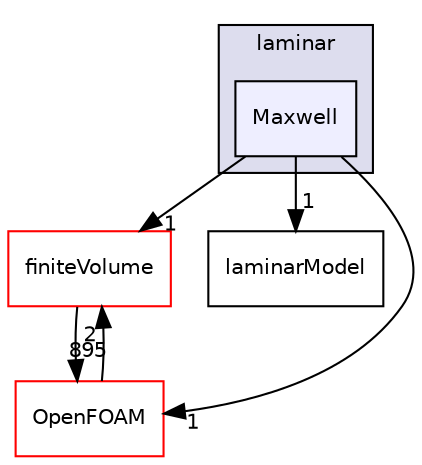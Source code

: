 digraph "src/TurbulenceModels/turbulenceModels/laminar/Maxwell" {
  bgcolor=transparent;
  compound=true
  node [ fontsize="10", fontname="Helvetica"];
  edge [ labelfontsize="10", labelfontname="Helvetica"];
  subgraph clusterdir_ed53039aa445a8005a2a7b1a43c7904d {
    graph [ bgcolor="#ddddee", pencolor="black", label="laminar" fontname="Helvetica", fontsize="10", URL="dir_ed53039aa445a8005a2a7b1a43c7904d.html"]
  dir_9b55e53b2527ea851c7e49b6262543eb [shape=box, label="Maxwell", style="filled", fillcolor="#eeeeff", pencolor="black", URL="dir_9b55e53b2527ea851c7e49b6262543eb.html"];
  }
  dir_9bd15774b555cf7259a6fa18f99fe99b [shape=box label="finiteVolume" color="red" URL="dir_9bd15774b555cf7259a6fa18f99fe99b.html"];
  dir_6de2f4e401c036f5ee61e389e7ad7f69 [shape=box label="laminarModel" URL="dir_6de2f4e401c036f5ee61e389e7ad7f69.html"];
  dir_c5473ff19b20e6ec4dfe5c310b3778a8 [shape=box label="OpenFOAM" color="red" URL="dir_c5473ff19b20e6ec4dfe5c310b3778a8.html"];
  dir_9bd15774b555cf7259a6fa18f99fe99b->dir_c5473ff19b20e6ec4dfe5c310b3778a8 [headlabel="895", labeldistance=1.5 headhref="dir_000814_002151.html"];
  dir_c5473ff19b20e6ec4dfe5c310b3778a8->dir_9bd15774b555cf7259a6fa18f99fe99b [headlabel="2", labeldistance=1.5 headhref="dir_002151_000814.html"];
  dir_9b55e53b2527ea851c7e49b6262543eb->dir_9bd15774b555cf7259a6fa18f99fe99b [headlabel="1", labeldistance=1.5 headhref="dir_004069_000814.html"];
  dir_9b55e53b2527ea851c7e49b6262543eb->dir_6de2f4e401c036f5ee61e389e7ad7f69 [headlabel="1", labeldistance=1.5 headhref="dir_004069_004068.html"];
  dir_9b55e53b2527ea851c7e49b6262543eb->dir_c5473ff19b20e6ec4dfe5c310b3778a8 [headlabel="1", labeldistance=1.5 headhref="dir_004069_002151.html"];
}
